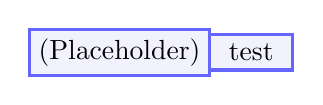\begin{tikzpicture}[
  node distance = 0pt,
  square/.style = {draw=blue!60, fill=blue!5, very thick, 
                   minimum height=1.2em, minimum width=3em, % <---
                   outer sep=0pt},                          % <---
      ]
  %Nodes
  \node[square]   (maintopic) {(Placeholder)};
  \node[square, right=of maintopic] (mynode) {test};
\end{tikzpicture}